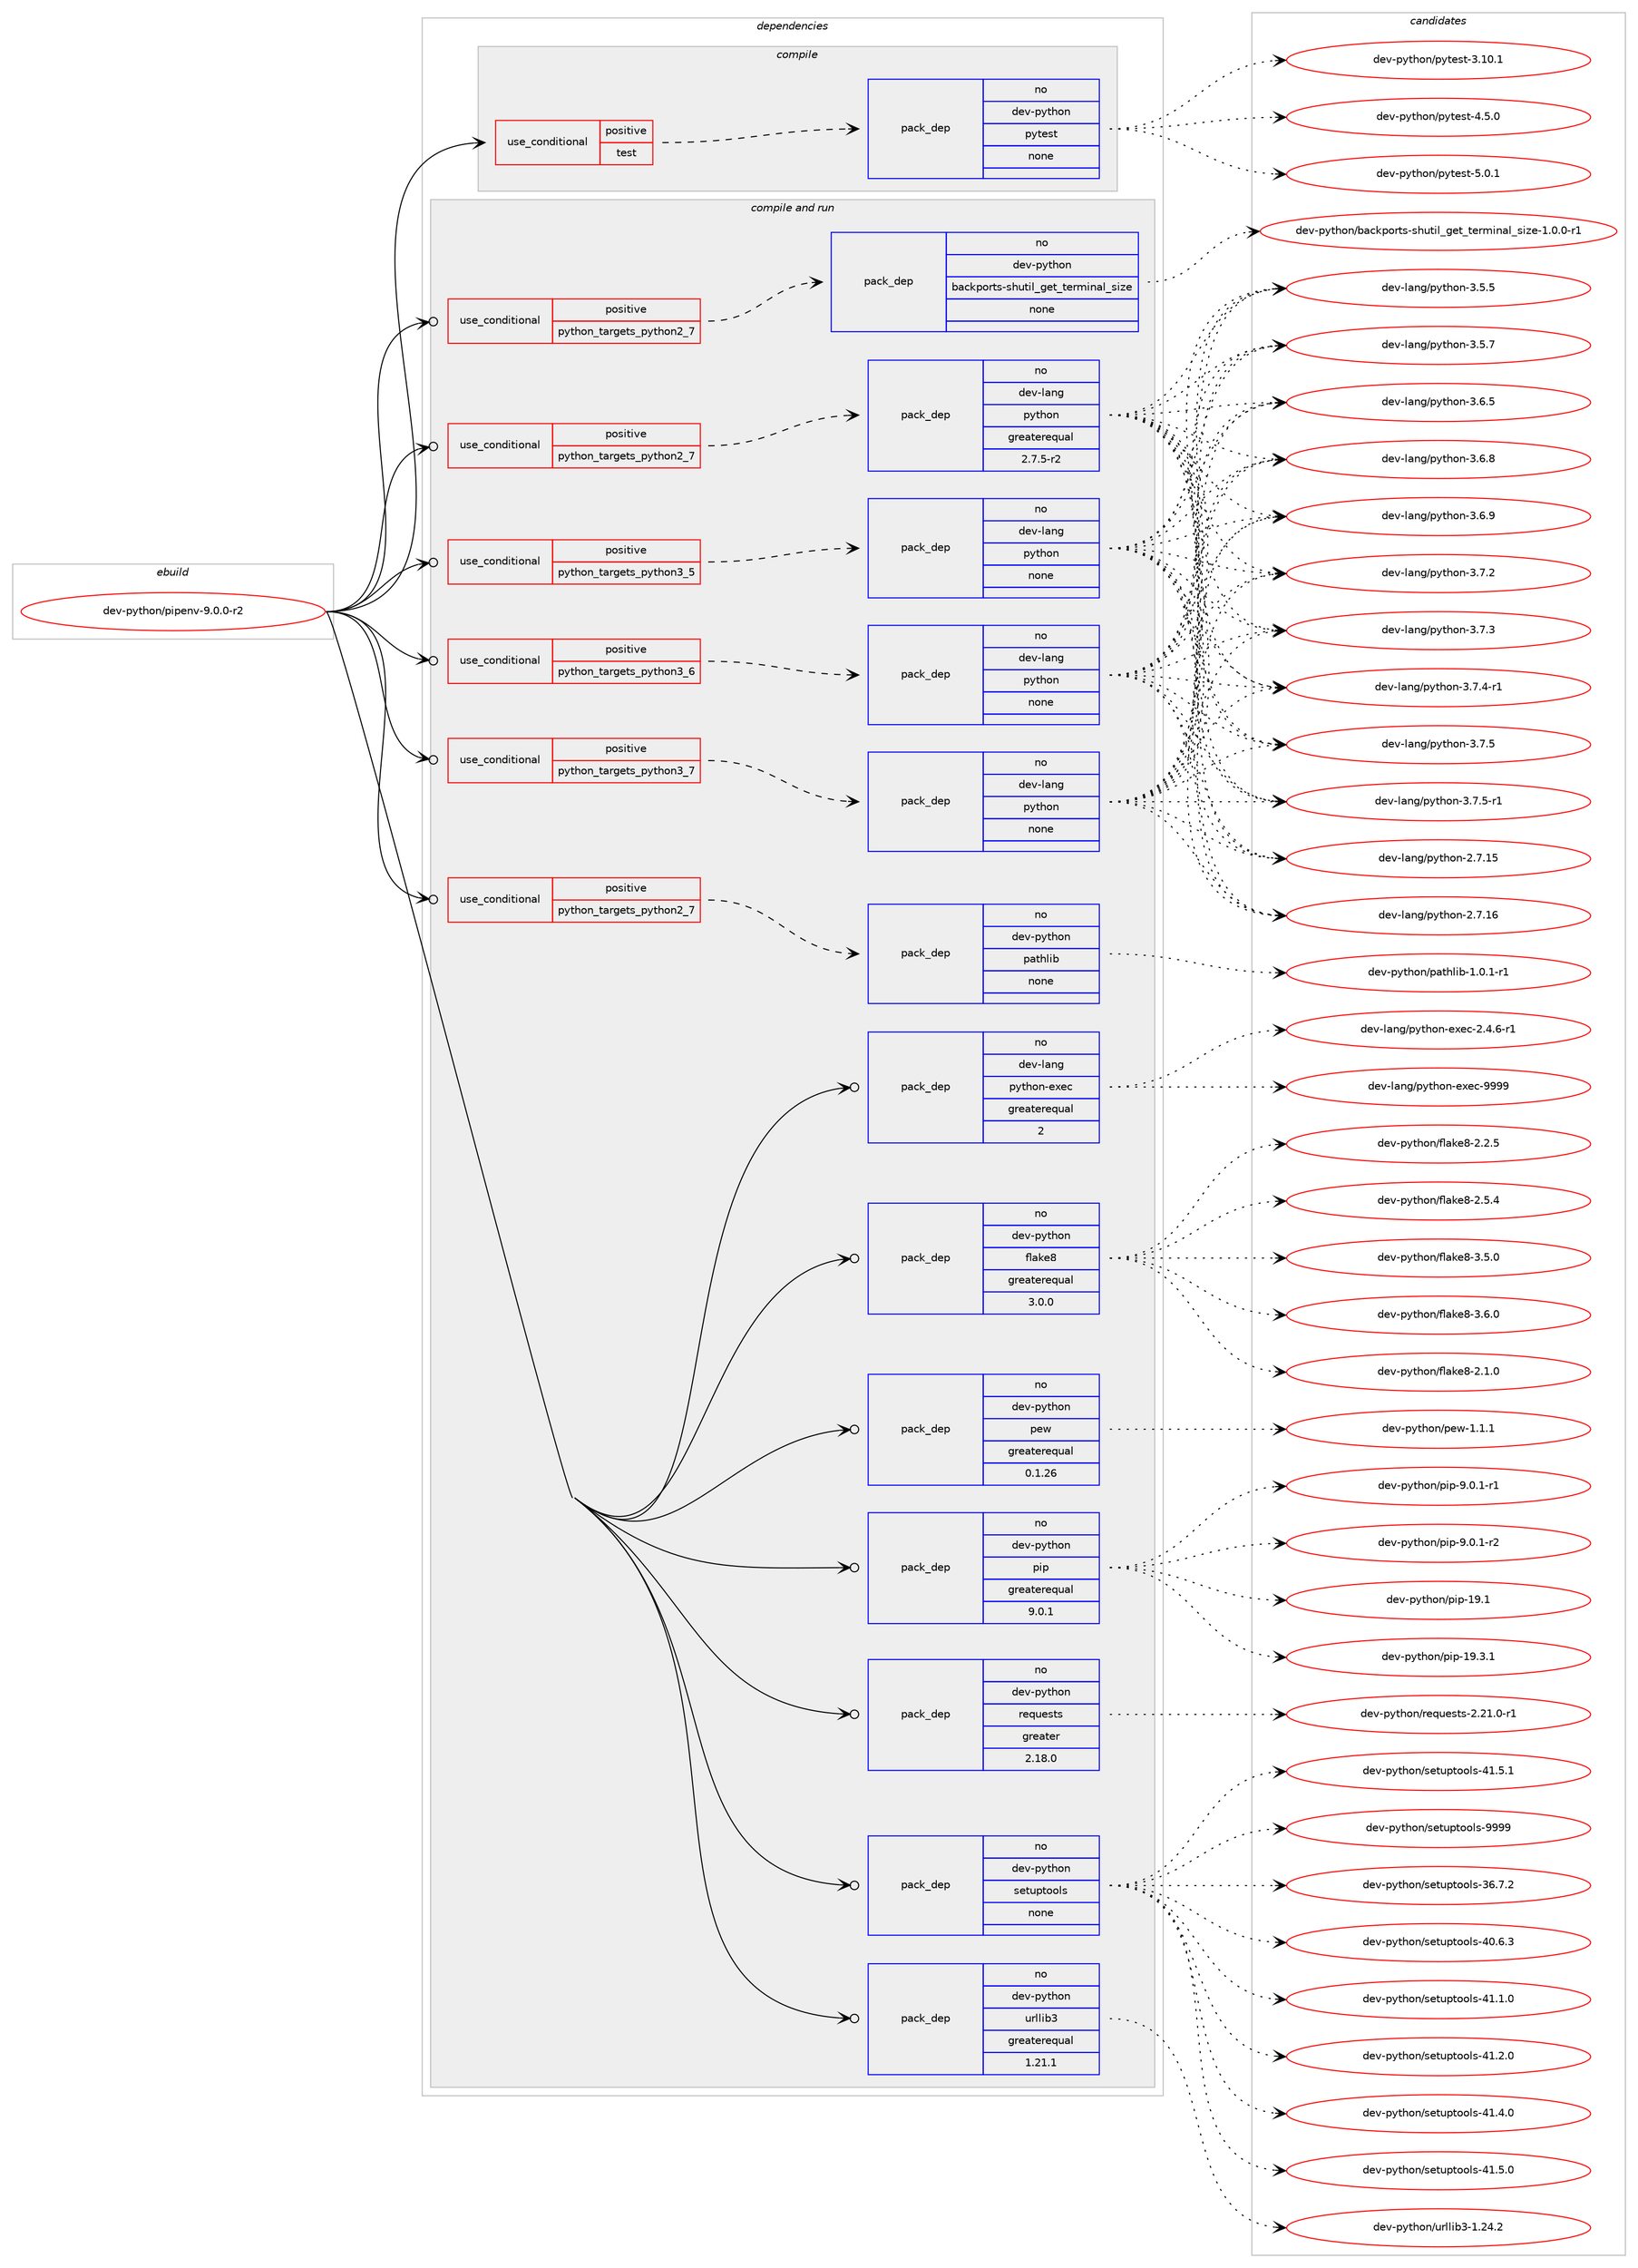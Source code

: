 digraph prolog {

# *************
# Graph options
# *************

newrank=true;
concentrate=true;
compound=true;
graph [rankdir=LR,fontname=Helvetica,fontsize=10,ranksep=1.5];#, ranksep=2.5, nodesep=0.2];
edge  [arrowhead=vee];
node  [fontname=Helvetica,fontsize=10];

# **********
# The ebuild
# **********

subgraph cluster_leftcol {
color=gray;
rank=same;
label=<<i>ebuild</i>>;
id [label="dev-python/pipenv-9.0.0-r2", color=red, width=4, href="../dev-python/pipenv-9.0.0-r2.svg"];
}

# ****************
# The dependencies
# ****************

subgraph cluster_midcol {
color=gray;
label=<<i>dependencies</i>>;
subgraph cluster_compile {
fillcolor="#eeeeee";
style=filled;
label=<<i>compile</i>>;
subgraph cond144626 {
dependency622280 [label=<<TABLE BORDER="0" CELLBORDER="1" CELLSPACING="0" CELLPADDING="4"><TR><TD ROWSPAN="3" CELLPADDING="10">use_conditional</TD></TR><TR><TD>positive</TD></TR><TR><TD>test</TD></TR></TABLE>>, shape=none, color=red];
subgraph pack465814 {
dependency622281 [label=<<TABLE BORDER="0" CELLBORDER="1" CELLSPACING="0" CELLPADDING="4" WIDTH="220"><TR><TD ROWSPAN="6" CELLPADDING="30">pack_dep</TD></TR><TR><TD WIDTH="110">no</TD></TR><TR><TD>dev-python</TD></TR><TR><TD>pytest</TD></TR><TR><TD>none</TD></TR><TR><TD></TD></TR></TABLE>>, shape=none, color=blue];
}
dependency622280:e -> dependency622281:w [weight=20,style="dashed",arrowhead="vee"];
}
id:e -> dependency622280:w [weight=20,style="solid",arrowhead="vee"];
}
subgraph cluster_compileandrun {
fillcolor="#eeeeee";
style=filled;
label=<<i>compile and run</i>>;
subgraph cond144627 {
dependency622282 [label=<<TABLE BORDER="0" CELLBORDER="1" CELLSPACING="0" CELLPADDING="4"><TR><TD ROWSPAN="3" CELLPADDING="10">use_conditional</TD></TR><TR><TD>positive</TD></TR><TR><TD>python_targets_python2_7</TD></TR></TABLE>>, shape=none, color=red];
subgraph pack465815 {
dependency622283 [label=<<TABLE BORDER="0" CELLBORDER="1" CELLSPACING="0" CELLPADDING="4" WIDTH="220"><TR><TD ROWSPAN="6" CELLPADDING="30">pack_dep</TD></TR><TR><TD WIDTH="110">no</TD></TR><TR><TD>dev-lang</TD></TR><TR><TD>python</TD></TR><TR><TD>greaterequal</TD></TR><TR><TD>2.7.5-r2</TD></TR></TABLE>>, shape=none, color=blue];
}
dependency622282:e -> dependency622283:w [weight=20,style="dashed",arrowhead="vee"];
}
id:e -> dependency622282:w [weight=20,style="solid",arrowhead="odotvee"];
subgraph cond144628 {
dependency622284 [label=<<TABLE BORDER="0" CELLBORDER="1" CELLSPACING="0" CELLPADDING="4"><TR><TD ROWSPAN="3" CELLPADDING="10">use_conditional</TD></TR><TR><TD>positive</TD></TR><TR><TD>python_targets_python2_7</TD></TR></TABLE>>, shape=none, color=red];
subgraph pack465816 {
dependency622285 [label=<<TABLE BORDER="0" CELLBORDER="1" CELLSPACING="0" CELLPADDING="4" WIDTH="220"><TR><TD ROWSPAN="6" CELLPADDING="30">pack_dep</TD></TR><TR><TD WIDTH="110">no</TD></TR><TR><TD>dev-python</TD></TR><TR><TD>backports-shutil_get_terminal_size</TD></TR><TR><TD>none</TD></TR><TR><TD></TD></TR></TABLE>>, shape=none, color=blue];
}
dependency622284:e -> dependency622285:w [weight=20,style="dashed",arrowhead="vee"];
}
id:e -> dependency622284:w [weight=20,style="solid",arrowhead="odotvee"];
subgraph cond144629 {
dependency622286 [label=<<TABLE BORDER="0" CELLBORDER="1" CELLSPACING="0" CELLPADDING="4"><TR><TD ROWSPAN="3" CELLPADDING="10">use_conditional</TD></TR><TR><TD>positive</TD></TR><TR><TD>python_targets_python2_7</TD></TR></TABLE>>, shape=none, color=red];
subgraph pack465817 {
dependency622287 [label=<<TABLE BORDER="0" CELLBORDER="1" CELLSPACING="0" CELLPADDING="4" WIDTH="220"><TR><TD ROWSPAN="6" CELLPADDING="30">pack_dep</TD></TR><TR><TD WIDTH="110">no</TD></TR><TR><TD>dev-python</TD></TR><TR><TD>pathlib</TD></TR><TR><TD>none</TD></TR><TR><TD></TD></TR></TABLE>>, shape=none, color=blue];
}
dependency622286:e -> dependency622287:w [weight=20,style="dashed",arrowhead="vee"];
}
id:e -> dependency622286:w [weight=20,style="solid",arrowhead="odotvee"];
subgraph cond144630 {
dependency622288 [label=<<TABLE BORDER="0" CELLBORDER="1" CELLSPACING="0" CELLPADDING="4"><TR><TD ROWSPAN="3" CELLPADDING="10">use_conditional</TD></TR><TR><TD>positive</TD></TR><TR><TD>python_targets_python3_5</TD></TR></TABLE>>, shape=none, color=red];
subgraph pack465818 {
dependency622289 [label=<<TABLE BORDER="0" CELLBORDER="1" CELLSPACING="0" CELLPADDING="4" WIDTH="220"><TR><TD ROWSPAN="6" CELLPADDING="30">pack_dep</TD></TR><TR><TD WIDTH="110">no</TD></TR><TR><TD>dev-lang</TD></TR><TR><TD>python</TD></TR><TR><TD>none</TD></TR><TR><TD></TD></TR></TABLE>>, shape=none, color=blue];
}
dependency622288:e -> dependency622289:w [weight=20,style="dashed",arrowhead="vee"];
}
id:e -> dependency622288:w [weight=20,style="solid",arrowhead="odotvee"];
subgraph cond144631 {
dependency622290 [label=<<TABLE BORDER="0" CELLBORDER="1" CELLSPACING="0" CELLPADDING="4"><TR><TD ROWSPAN="3" CELLPADDING="10">use_conditional</TD></TR><TR><TD>positive</TD></TR><TR><TD>python_targets_python3_6</TD></TR></TABLE>>, shape=none, color=red];
subgraph pack465819 {
dependency622291 [label=<<TABLE BORDER="0" CELLBORDER="1" CELLSPACING="0" CELLPADDING="4" WIDTH="220"><TR><TD ROWSPAN="6" CELLPADDING="30">pack_dep</TD></TR><TR><TD WIDTH="110">no</TD></TR><TR><TD>dev-lang</TD></TR><TR><TD>python</TD></TR><TR><TD>none</TD></TR><TR><TD></TD></TR></TABLE>>, shape=none, color=blue];
}
dependency622290:e -> dependency622291:w [weight=20,style="dashed",arrowhead="vee"];
}
id:e -> dependency622290:w [weight=20,style="solid",arrowhead="odotvee"];
subgraph cond144632 {
dependency622292 [label=<<TABLE BORDER="0" CELLBORDER="1" CELLSPACING="0" CELLPADDING="4"><TR><TD ROWSPAN="3" CELLPADDING="10">use_conditional</TD></TR><TR><TD>positive</TD></TR><TR><TD>python_targets_python3_7</TD></TR></TABLE>>, shape=none, color=red];
subgraph pack465820 {
dependency622293 [label=<<TABLE BORDER="0" CELLBORDER="1" CELLSPACING="0" CELLPADDING="4" WIDTH="220"><TR><TD ROWSPAN="6" CELLPADDING="30">pack_dep</TD></TR><TR><TD WIDTH="110">no</TD></TR><TR><TD>dev-lang</TD></TR><TR><TD>python</TD></TR><TR><TD>none</TD></TR><TR><TD></TD></TR></TABLE>>, shape=none, color=blue];
}
dependency622292:e -> dependency622293:w [weight=20,style="dashed",arrowhead="vee"];
}
id:e -> dependency622292:w [weight=20,style="solid",arrowhead="odotvee"];
subgraph pack465821 {
dependency622294 [label=<<TABLE BORDER="0" CELLBORDER="1" CELLSPACING="0" CELLPADDING="4" WIDTH="220"><TR><TD ROWSPAN="6" CELLPADDING="30">pack_dep</TD></TR><TR><TD WIDTH="110">no</TD></TR><TR><TD>dev-lang</TD></TR><TR><TD>python-exec</TD></TR><TR><TD>greaterequal</TD></TR><TR><TD>2</TD></TR></TABLE>>, shape=none, color=blue];
}
id:e -> dependency622294:w [weight=20,style="solid",arrowhead="odotvee"];
subgraph pack465822 {
dependency622295 [label=<<TABLE BORDER="0" CELLBORDER="1" CELLSPACING="0" CELLPADDING="4" WIDTH="220"><TR><TD ROWSPAN="6" CELLPADDING="30">pack_dep</TD></TR><TR><TD WIDTH="110">no</TD></TR><TR><TD>dev-python</TD></TR><TR><TD>flake8</TD></TR><TR><TD>greaterequal</TD></TR><TR><TD>3.0.0</TD></TR></TABLE>>, shape=none, color=blue];
}
id:e -> dependency622295:w [weight=20,style="solid",arrowhead="odotvee"];
subgraph pack465823 {
dependency622296 [label=<<TABLE BORDER="0" CELLBORDER="1" CELLSPACING="0" CELLPADDING="4" WIDTH="220"><TR><TD ROWSPAN="6" CELLPADDING="30">pack_dep</TD></TR><TR><TD WIDTH="110">no</TD></TR><TR><TD>dev-python</TD></TR><TR><TD>pew</TD></TR><TR><TD>greaterequal</TD></TR><TR><TD>0.1.26</TD></TR></TABLE>>, shape=none, color=blue];
}
id:e -> dependency622296:w [weight=20,style="solid",arrowhead="odotvee"];
subgraph pack465824 {
dependency622297 [label=<<TABLE BORDER="0" CELLBORDER="1" CELLSPACING="0" CELLPADDING="4" WIDTH="220"><TR><TD ROWSPAN="6" CELLPADDING="30">pack_dep</TD></TR><TR><TD WIDTH="110">no</TD></TR><TR><TD>dev-python</TD></TR><TR><TD>pip</TD></TR><TR><TD>greaterequal</TD></TR><TR><TD>9.0.1</TD></TR></TABLE>>, shape=none, color=blue];
}
id:e -> dependency622297:w [weight=20,style="solid",arrowhead="odotvee"];
subgraph pack465825 {
dependency622298 [label=<<TABLE BORDER="0" CELLBORDER="1" CELLSPACING="0" CELLPADDING="4" WIDTH="220"><TR><TD ROWSPAN="6" CELLPADDING="30">pack_dep</TD></TR><TR><TD WIDTH="110">no</TD></TR><TR><TD>dev-python</TD></TR><TR><TD>requests</TD></TR><TR><TD>greater</TD></TR><TR><TD>2.18.0</TD></TR></TABLE>>, shape=none, color=blue];
}
id:e -> dependency622298:w [weight=20,style="solid",arrowhead="odotvee"];
subgraph pack465826 {
dependency622299 [label=<<TABLE BORDER="0" CELLBORDER="1" CELLSPACING="0" CELLPADDING="4" WIDTH="220"><TR><TD ROWSPAN="6" CELLPADDING="30">pack_dep</TD></TR><TR><TD WIDTH="110">no</TD></TR><TR><TD>dev-python</TD></TR><TR><TD>setuptools</TD></TR><TR><TD>none</TD></TR><TR><TD></TD></TR></TABLE>>, shape=none, color=blue];
}
id:e -> dependency622299:w [weight=20,style="solid",arrowhead="odotvee"];
subgraph pack465827 {
dependency622300 [label=<<TABLE BORDER="0" CELLBORDER="1" CELLSPACING="0" CELLPADDING="4" WIDTH="220"><TR><TD ROWSPAN="6" CELLPADDING="30">pack_dep</TD></TR><TR><TD WIDTH="110">no</TD></TR><TR><TD>dev-python</TD></TR><TR><TD>urllib3</TD></TR><TR><TD>greaterequal</TD></TR><TR><TD>1.21.1</TD></TR></TABLE>>, shape=none, color=blue];
}
id:e -> dependency622300:w [weight=20,style="solid",arrowhead="odotvee"];
}
subgraph cluster_run {
fillcolor="#eeeeee";
style=filled;
label=<<i>run</i>>;
}
}

# **************
# The candidates
# **************

subgraph cluster_choices {
rank=same;
color=gray;
label=<<i>candidates</i>>;

subgraph choice465814 {
color=black;
nodesep=1;
choice100101118451121211161041111104711212111610111511645514649484649 [label="dev-python/pytest-3.10.1", color=red, width=4,href="../dev-python/pytest-3.10.1.svg"];
choice1001011184511212111610411111047112121116101115116455246534648 [label="dev-python/pytest-4.5.0", color=red, width=4,href="../dev-python/pytest-4.5.0.svg"];
choice1001011184511212111610411111047112121116101115116455346484649 [label="dev-python/pytest-5.0.1", color=red, width=4,href="../dev-python/pytest-5.0.1.svg"];
dependency622281:e -> choice100101118451121211161041111104711212111610111511645514649484649:w [style=dotted,weight="100"];
dependency622281:e -> choice1001011184511212111610411111047112121116101115116455246534648:w [style=dotted,weight="100"];
dependency622281:e -> choice1001011184511212111610411111047112121116101115116455346484649:w [style=dotted,weight="100"];
}
subgraph choice465815 {
color=black;
nodesep=1;
choice10010111845108971101034711212111610411111045504655464953 [label="dev-lang/python-2.7.15", color=red, width=4,href="../dev-lang/python-2.7.15.svg"];
choice10010111845108971101034711212111610411111045504655464954 [label="dev-lang/python-2.7.16", color=red, width=4,href="../dev-lang/python-2.7.16.svg"];
choice100101118451089711010347112121116104111110455146534653 [label="dev-lang/python-3.5.5", color=red, width=4,href="../dev-lang/python-3.5.5.svg"];
choice100101118451089711010347112121116104111110455146534655 [label="dev-lang/python-3.5.7", color=red, width=4,href="../dev-lang/python-3.5.7.svg"];
choice100101118451089711010347112121116104111110455146544653 [label="dev-lang/python-3.6.5", color=red, width=4,href="../dev-lang/python-3.6.5.svg"];
choice100101118451089711010347112121116104111110455146544656 [label="dev-lang/python-3.6.8", color=red, width=4,href="../dev-lang/python-3.6.8.svg"];
choice100101118451089711010347112121116104111110455146544657 [label="dev-lang/python-3.6.9", color=red, width=4,href="../dev-lang/python-3.6.9.svg"];
choice100101118451089711010347112121116104111110455146554650 [label="dev-lang/python-3.7.2", color=red, width=4,href="../dev-lang/python-3.7.2.svg"];
choice100101118451089711010347112121116104111110455146554651 [label="dev-lang/python-3.7.3", color=red, width=4,href="../dev-lang/python-3.7.3.svg"];
choice1001011184510897110103471121211161041111104551465546524511449 [label="dev-lang/python-3.7.4-r1", color=red, width=4,href="../dev-lang/python-3.7.4-r1.svg"];
choice100101118451089711010347112121116104111110455146554653 [label="dev-lang/python-3.7.5", color=red, width=4,href="../dev-lang/python-3.7.5.svg"];
choice1001011184510897110103471121211161041111104551465546534511449 [label="dev-lang/python-3.7.5-r1", color=red, width=4,href="../dev-lang/python-3.7.5-r1.svg"];
dependency622283:e -> choice10010111845108971101034711212111610411111045504655464953:w [style=dotted,weight="100"];
dependency622283:e -> choice10010111845108971101034711212111610411111045504655464954:w [style=dotted,weight="100"];
dependency622283:e -> choice100101118451089711010347112121116104111110455146534653:w [style=dotted,weight="100"];
dependency622283:e -> choice100101118451089711010347112121116104111110455146534655:w [style=dotted,weight="100"];
dependency622283:e -> choice100101118451089711010347112121116104111110455146544653:w [style=dotted,weight="100"];
dependency622283:e -> choice100101118451089711010347112121116104111110455146544656:w [style=dotted,weight="100"];
dependency622283:e -> choice100101118451089711010347112121116104111110455146544657:w [style=dotted,weight="100"];
dependency622283:e -> choice100101118451089711010347112121116104111110455146554650:w [style=dotted,weight="100"];
dependency622283:e -> choice100101118451089711010347112121116104111110455146554651:w [style=dotted,weight="100"];
dependency622283:e -> choice1001011184510897110103471121211161041111104551465546524511449:w [style=dotted,weight="100"];
dependency622283:e -> choice100101118451089711010347112121116104111110455146554653:w [style=dotted,weight="100"];
dependency622283:e -> choice1001011184510897110103471121211161041111104551465546534511449:w [style=dotted,weight="100"];
}
subgraph choice465816 {
color=black;
nodesep=1;
choice100101118451121211161041111104798979910711211111411611545115104117116105108951031011169511610111410910511097108951151051221014549464846484511449 [label="dev-python/backports-shutil_get_terminal_size-1.0.0-r1", color=red, width=4,href="../dev-python/backports-shutil_get_terminal_size-1.0.0-r1.svg"];
dependency622285:e -> choice100101118451121211161041111104798979910711211111411611545115104117116105108951031011169511610111410910511097108951151051221014549464846484511449:w [style=dotted,weight="100"];
}
subgraph choice465817 {
color=black;
nodesep=1;
choice100101118451121211161041111104711297116104108105984549464846494511449 [label="dev-python/pathlib-1.0.1-r1", color=red, width=4,href="../dev-python/pathlib-1.0.1-r1.svg"];
dependency622287:e -> choice100101118451121211161041111104711297116104108105984549464846494511449:w [style=dotted,weight="100"];
}
subgraph choice465818 {
color=black;
nodesep=1;
choice10010111845108971101034711212111610411111045504655464953 [label="dev-lang/python-2.7.15", color=red, width=4,href="../dev-lang/python-2.7.15.svg"];
choice10010111845108971101034711212111610411111045504655464954 [label="dev-lang/python-2.7.16", color=red, width=4,href="../dev-lang/python-2.7.16.svg"];
choice100101118451089711010347112121116104111110455146534653 [label="dev-lang/python-3.5.5", color=red, width=4,href="../dev-lang/python-3.5.5.svg"];
choice100101118451089711010347112121116104111110455146534655 [label="dev-lang/python-3.5.7", color=red, width=4,href="../dev-lang/python-3.5.7.svg"];
choice100101118451089711010347112121116104111110455146544653 [label="dev-lang/python-3.6.5", color=red, width=4,href="../dev-lang/python-3.6.5.svg"];
choice100101118451089711010347112121116104111110455146544656 [label="dev-lang/python-3.6.8", color=red, width=4,href="../dev-lang/python-3.6.8.svg"];
choice100101118451089711010347112121116104111110455146544657 [label="dev-lang/python-3.6.9", color=red, width=4,href="../dev-lang/python-3.6.9.svg"];
choice100101118451089711010347112121116104111110455146554650 [label="dev-lang/python-3.7.2", color=red, width=4,href="../dev-lang/python-3.7.2.svg"];
choice100101118451089711010347112121116104111110455146554651 [label="dev-lang/python-3.7.3", color=red, width=4,href="../dev-lang/python-3.7.3.svg"];
choice1001011184510897110103471121211161041111104551465546524511449 [label="dev-lang/python-3.7.4-r1", color=red, width=4,href="../dev-lang/python-3.7.4-r1.svg"];
choice100101118451089711010347112121116104111110455146554653 [label="dev-lang/python-3.7.5", color=red, width=4,href="../dev-lang/python-3.7.5.svg"];
choice1001011184510897110103471121211161041111104551465546534511449 [label="dev-lang/python-3.7.5-r1", color=red, width=4,href="../dev-lang/python-3.7.5-r1.svg"];
dependency622289:e -> choice10010111845108971101034711212111610411111045504655464953:w [style=dotted,weight="100"];
dependency622289:e -> choice10010111845108971101034711212111610411111045504655464954:w [style=dotted,weight="100"];
dependency622289:e -> choice100101118451089711010347112121116104111110455146534653:w [style=dotted,weight="100"];
dependency622289:e -> choice100101118451089711010347112121116104111110455146534655:w [style=dotted,weight="100"];
dependency622289:e -> choice100101118451089711010347112121116104111110455146544653:w [style=dotted,weight="100"];
dependency622289:e -> choice100101118451089711010347112121116104111110455146544656:w [style=dotted,weight="100"];
dependency622289:e -> choice100101118451089711010347112121116104111110455146544657:w [style=dotted,weight="100"];
dependency622289:e -> choice100101118451089711010347112121116104111110455146554650:w [style=dotted,weight="100"];
dependency622289:e -> choice100101118451089711010347112121116104111110455146554651:w [style=dotted,weight="100"];
dependency622289:e -> choice1001011184510897110103471121211161041111104551465546524511449:w [style=dotted,weight="100"];
dependency622289:e -> choice100101118451089711010347112121116104111110455146554653:w [style=dotted,weight="100"];
dependency622289:e -> choice1001011184510897110103471121211161041111104551465546534511449:w [style=dotted,weight="100"];
}
subgraph choice465819 {
color=black;
nodesep=1;
choice10010111845108971101034711212111610411111045504655464953 [label="dev-lang/python-2.7.15", color=red, width=4,href="../dev-lang/python-2.7.15.svg"];
choice10010111845108971101034711212111610411111045504655464954 [label="dev-lang/python-2.7.16", color=red, width=4,href="../dev-lang/python-2.7.16.svg"];
choice100101118451089711010347112121116104111110455146534653 [label="dev-lang/python-3.5.5", color=red, width=4,href="../dev-lang/python-3.5.5.svg"];
choice100101118451089711010347112121116104111110455146534655 [label="dev-lang/python-3.5.7", color=red, width=4,href="../dev-lang/python-3.5.7.svg"];
choice100101118451089711010347112121116104111110455146544653 [label="dev-lang/python-3.6.5", color=red, width=4,href="../dev-lang/python-3.6.5.svg"];
choice100101118451089711010347112121116104111110455146544656 [label="dev-lang/python-3.6.8", color=red, width=4,href="../dev-lang/python-3.6.8.svg"];
choice100101118451089711010347112121116104111110455146544657 [label="dev-lang/python-3.6.9", color=red, width=4,href="../dev-lang/python-3.6.9.svg"];
choice100101118451089711010347112121116104111110455146554650 [label="dev-lang/python-3.7.2", color=red, width=4,href="../dev-lang/python-3.7.2.svg"];
choice100101118451089711010347112121116104111110455146554651 [label="dev-lang/python-3.7.3", color=red, width=4,href="../dev-lang/python-3.7.3.svg"];
choice1001011184510897110103471121211161041111104551465546524511449 [label="dev-lang/python-3.7.4-r1", color=red, width=4,href="../dev-lang/python-3.7.4-r1.svg"];
choice100101118451089711010347112121116104111110455146554653 [label="dev-lang/python-3.7.5", color=red, width=4,href="../dev-lang/python-3.7.5.svg"];
choice1001011184510897110103471121211161041111104551465546534511449 [label="dev-lang/python-3.7.5-r1", color=red, width=4,href="../dev-lang/python-3.7.5-r1.svg"];
dependency622291:e -> choice10010111845108971101034711212111610411111045504655464953:w [style=dotted,weight="100"];
dependency622291:e -> choice10010111845108971101034711212111610411111045504655464954:w [style=dotted,weight="100"];
dependency622291:e -> choice100101118451089711010347112121116104111110455146534653:w [style=dotted,weight="100"];
dependency622291:e -> choice100101118451089711010347112121116104111110455146534655:w [style=dotted,weight="100"];
dependency622291:e -> choice100101118451089711010347112121116104111110455146544653:w [style=dotted,weight="100"];
dependency622291:e -> choice100101118451089711010347112121116104111110455146544656:w [style=dotted,weight="100"];
dependency622291:e -> choice100101118451089711010347112121116104111110455146544657:w [style=dotted,weight="100"];
dependency622291:e -> choice100101118451089711010347112121116104111110455146554650:w [style=dotted,weight="100"];
dependency622291:e -> choice100101118451089711010347112121116104111110455146554651:w [style=dotted,weight="100"];
dependency622291:e -> choice1001011184510897110103471121211161041111104551465546524511449:w [style=dotted,weight="100"];
dependency622291:e -> choice100101118451089711010347112121116104111110455146554653:w [style=dotted,weight="100"];
dependency622291:e -> choice1001011184510897110103471121211161041111104551465546534511449:w [style=dotted,weight="100"];
}
subgraph choice465820 {
color=black;
nodesep=1;
choice10010111845108971101034711212111610411111045504655464953 [label="dev-lang/python-2.7.15", color=red, width=4,href="../dev-lang/python-2.7.15.svg"];
choice10010111845108971101034711212111610411111045504655464954 [label="dev-lang/python-2.7.16", color=red, width=4,href="../dev-lang/python-2.7.16.svg"];
choice100101118451089711010347112121116104111110455146534653 [label="dev-lang/python-3.5.5", color=red, width=4,href="../dev-lang/python-3.5.5.svg"];
choice100101118451089711010347112121116104111110455146534655 [label="dev-lang/python-3.5.7", color=red, width=4,href="../dev-lang/python-3.5.7.svg"];
choice100101118451089711010347112121116104111110455146544653 [label="dev-lang/python-3.6.5", color=red, width=4,href="../dev-lang/python-3.6.5.svg"];
choice100101118451089711010347112121116104111110455146544656 [label="dev-lang/python-3.6.8", color=red, width=4,href="../dev-lang/python-3.6.8.svg"];
choice100101118451089711010347112121116104111110455146544657 [label="dev-lang/python-3.6.9", color=red, width=4,href="../dev-lang/python-3.6.9.svg"];
choice100101118451089711010347112121116104111110455146554650 [label="dev-lang/python-3.7.2", color=red, width=4,href="../dev-lang/python-3.7.2.svg"];
choice100101118451089711010347112121116104111110455146554651 [label="dev-lang/python-3.7.3", color=red, width=4,href="../dev-lang/python-3.7.3.svg"];
choice1001011184510897110103471121211161041111104551465546524511449 [label="dev-lang/python-3.7.4-r1", color=red, width=4,href="../dev-lang/python-3.7.4-r1.svg"];
choice100101118451089711010347112121116104111110455146554653 [label="dev-lang/python-3.7.5", color=red, width=4,href="../dev-lang/python-3.7.5.svg"];
choice1001011184510897110103471121211161041111104551465546534511449 [label="dev-lang/python-3.7.5-r1", color=red, width=4,href="../dev-lang/python-3.7.5-r1.svg"];
dependency622293:e -> choice10010111845108971101034711212111610411111045504655464953:w [style=dotted,weight="100"];
dependency622293:e -> choice10010111845108971101034711212111610411111045504655464954:w [style=dotted,weight="100"];
dependency622293:e -> choice100101118451089711010347112121116104111110455146534653:w [style=dotted,weight="100"];
dependency622293:e -> choice100101118451089711010347112121116104111110455146534655:w [style=dotted,weight="100"];
dependency622293:e -> choice100101118451089711010347112121116104111110455146544653:w [style=dotted,weight="100"];
dependency622293:e -> choice100101118451089711010347112121116104111110455146544656:w [style=dotted,weight="100"];
dependency622293:e -> choice100101118451089711010347112121116104111110455146544657:w [style=dotted,weight="100"];
dependency622293:e -> choice100101118451089711010347112121116104111110455146554650:w [style=dotted,weight="100"];
dependency622293:e -> choice100101118451089711010347112121116104111110455146554651:w [style=dotted,weight="100"];
dependency622293:e -> choice1001011184510897110103471121211161041111104551465546524511449:w [style=dotted,weight="100"];
dependency622293:e -> choice100101118451089711010347112121116104111110455146554653:w [style=dotted,weight="100"];
dependency622293:e -> choice1001011184510897110103471121211161041111104551465546534511449:w [style=dotted,weight="100"];
}
subgraph choice465821 {
color=black;
nodesep=1;
choice10010111845108971101034711212111610411111045101120101994550465246544511449 [label="dev-lang/python-exec-2.4.6-r1", color=red, width=4,href="../dev-lang/python-exec-2.4.6-r1.svg"];
choice10010111845108971101034711212111610411111045101120101994557575757 [label="dev-lang/python-exec-9999", color=red, width=4,href="../dev-lang/python-exec-9999.svg"];
dependency622294:e -> choice10010111845108971101034711212111610411111045101120101994550465246544511449:w [style=dotted,weight="100"];
dependency622294:e -> choice10010111845108971101034711212111610411111045101120101994557575757:w [style=dotted,weight="100"];
}
subgraph choice465822 {
color=black;
nodesep=1;
choice10010111845112121116104111110471021089710710156455046494648 [label="dev-python/flake8-2.1.0", color=red, width=4,href="../dev-python/flake8-2.1.0.svg"];
choice10010111845112121116104111110471021089710710156455046504653 [label="dev-python/flake8-2.2.5", color=red, width=4,href="../dev-python/flake8-2.2.5.svg"];
choice10010111845112121116104111110471021089710710156455046534652 [label="dev-python/flake8-2.5.4", color=red, width=4,href="../dev-python/flake8-2.5.4.svg"];
choice10010111845112121116104111110471021089710710156455146534648 [label="dev-python/flake8-3.5.0", color=red, width=4,href="../dev-python/flake8-3.5.0.svg"];
choice10010111845112121116104111110471021089710710156455146544648 [label="dev-python/flake8-3.6.0", color=red, width=4,href="../dev-python/flake8-3.6.0.svg"];
dependency622295:e -> choice10010111845112121116104111110471021089710710156455046494648:w [style=dotted,weight="100"];
dependency622295:e -> choice10010111845112121116104111110471021089710710156455046504653:w [style=dotted,weight="100"];
dependency622295:e -> choice10010111845112121116104111110471021089710710156455046534652:w [style=dotted,weight="100"];
dependency622295:e -> choice10010111845112121116104111110471021089710710156455146534648:w [style=dotted,weight="100"];
dependency622295:e -> choice10010111845112121116104111110471021089710710156455146544648:w [style=dotted,weight="100"];
}
subgraph choice465823 {
color=black;
nodesep=1;
choice1001011184511212111610411111047112101119454946494649 [label="dev-python/pew-1.1.1", color=red, width=4,href="../dev-python/pew-1.1.1.svg"];
dependency622296:e -> choice1001011184511212111610411111047112101119454946494649:w [style=dotted,weight="100"];
}
subgraph choice465824 {
color=black;
nodesep=1;
choice10010111845112121116104111110471121051124549574649 [label="dev-python/pip-19.1", color=red, width=4,href="../dev-python/pip-19.1.svg"];
choice100101118451121211161041111104711210511245495746514649 [label="dev-python/pip-19.3.1", color=red, width=4,href="../dev-python/pip-19.3.1.svg"];
choice10010111845112121116104111110471121051124557464846494511449 [label="dev-python/pip-9.0.1-r1", color=red, width=4,href="../dev-python/pip-9.0.1-r1.svg"];
choice10010111845112121116104111110471121051124557464846494511450 [label="dev-python/pip-9.0.1-r2", color=red, width=4,href="../dev-python/pip-9.0.1-r2.svg"];
dependency622297:e -> choice10010111845112121116104111110471121051124549574649:w [style=dotted,weight="100"];
dependency622297:e -> choice100101118451121211161041111104711210511245495746514649:w [style=dotted,weight="100"];
dependency622297:e -> choice10010111845112121116104111110471121051124557464846494511449:w [style=dotted,weight="100"];
dependency622297:e -> choice10010111845112121116104111110471121051124557464846494511450:w [style=dotted,weight="100"];
}
subgraph choice465825 {
color=black;
nodesep=1;
choice1001011184511212111610411111047114101113117101115116115455046504946484511449 [label="dev-python/requests-2.21.0-r1", color=red, width=4,href="../dev-python/requests-2.21.0-r1.svg"];
dependency622298:e -> choice1001011184511212111610411111047114101113117101115116115455046504946484511449:w [style=dotted,weight="100"];
}
subgraph choice465826 {
color=black;
nodesep=1;
choice100101118451121211161041111104711510111611711211611111110811545515446554650 [label="dev-python/setuptools-36.7.2", color=red, width=4,href="../dev-python/setuptools-36.7.2.svg"];
choice100101118451121211161041111104711510111611711211611111110811545524846544651 [label="dev-python/setuptools-40.6.3", color=red, width=4,href="../dev-python/setuptools-40.6.3.svg"];
choice100101118451121211161041111104711510111611711211611111110811545524946494648 [label="dev-python/setuptools-41.1.0", color=red, width=4,href="../dev-python/setuptools-41.1.0.svg"];
choice100101118451121211161041111104711510111611711211611111110811545524946504648 [label="dev-python/setuptools-41.2.0", color=red, width=4,href="../dev-python/setuptools-41.2.0.svg"];
choice100101118451121211161041111104711510111611711211611111110811545524946524648 [label="dev-python/setuptools-41.4.0", color=red, width=4,href="../dev-python/setuptools-41.4.0.svg"];
choice100101118451121211161041111104711510111611711211611111110811545524946534648 [label="dev-python/setuptools-41.5.0", color=red, width=4,href="../dev-python/setuptools-41.5.0.svg"];
choice100101118451121211161041111104711510111611711211611111110811545524946534649 [label="dev-python/setuptools-41.5.1", color=red, width=4,href="../dev-python/setuptools-41.5.1.svg"];
choice10010111845112121116104111110471151011161171121161111111081154557575757 [label="dev-python/setuptools-9999", color=red, width=4,href="../dev-python/setuptools-9999.svg"];
dependency622299:e -> choice100101118451121211161041111104711510111611711211611111110811545515446554650:w [style=dotted,weight="100"];
dependency622299:e -> choice100101118451121211161041111104711510111611711211611111110811545524846544651:w [style=dotted,weight="100"];
dependency622299:e -> choice100101118451121211161041111104711510111611711211611111110811545524946494648:w [style=dotted,weight="100"];
dependency622299:e -> choice100101118451121211161041111104711510111611711211611111110811545524946504648:w [style=dotted,weight="100"];
dependency622299:e -> choice100101118451121211161041111104711510111611711211611111110811545524946524648:w [style=dotted,weight="100"];
dependency622299:e -> choice100101118451121211161041111104711510111611711211611111110811545524946534648:w [style=dotted,weight="100"];
dependency622299:e -> choice100101118451121211161041111104711510111611711211611111110811545524946534649:w [style=dotted,weight="100"];
dependency622299:e -> choice10010111845112121116104111110471151011161171121161111111081154557575757:w [style=dotted,weight="100"];
}
subgraph choice465827 {
color=black;
nodesep=1;
choice1001011184511212111610411111047117114108108105985145494650524650 [label="dev-python/urllib3-1.24.2", color=red, width=4,href="../dev-python/urllib3-1.24.2.svg"];
dependency622300:e -> choice1001011184511212111610411111047117114108108105985145494650524650:w [style=dotted,weight="100"];
}
}

}
